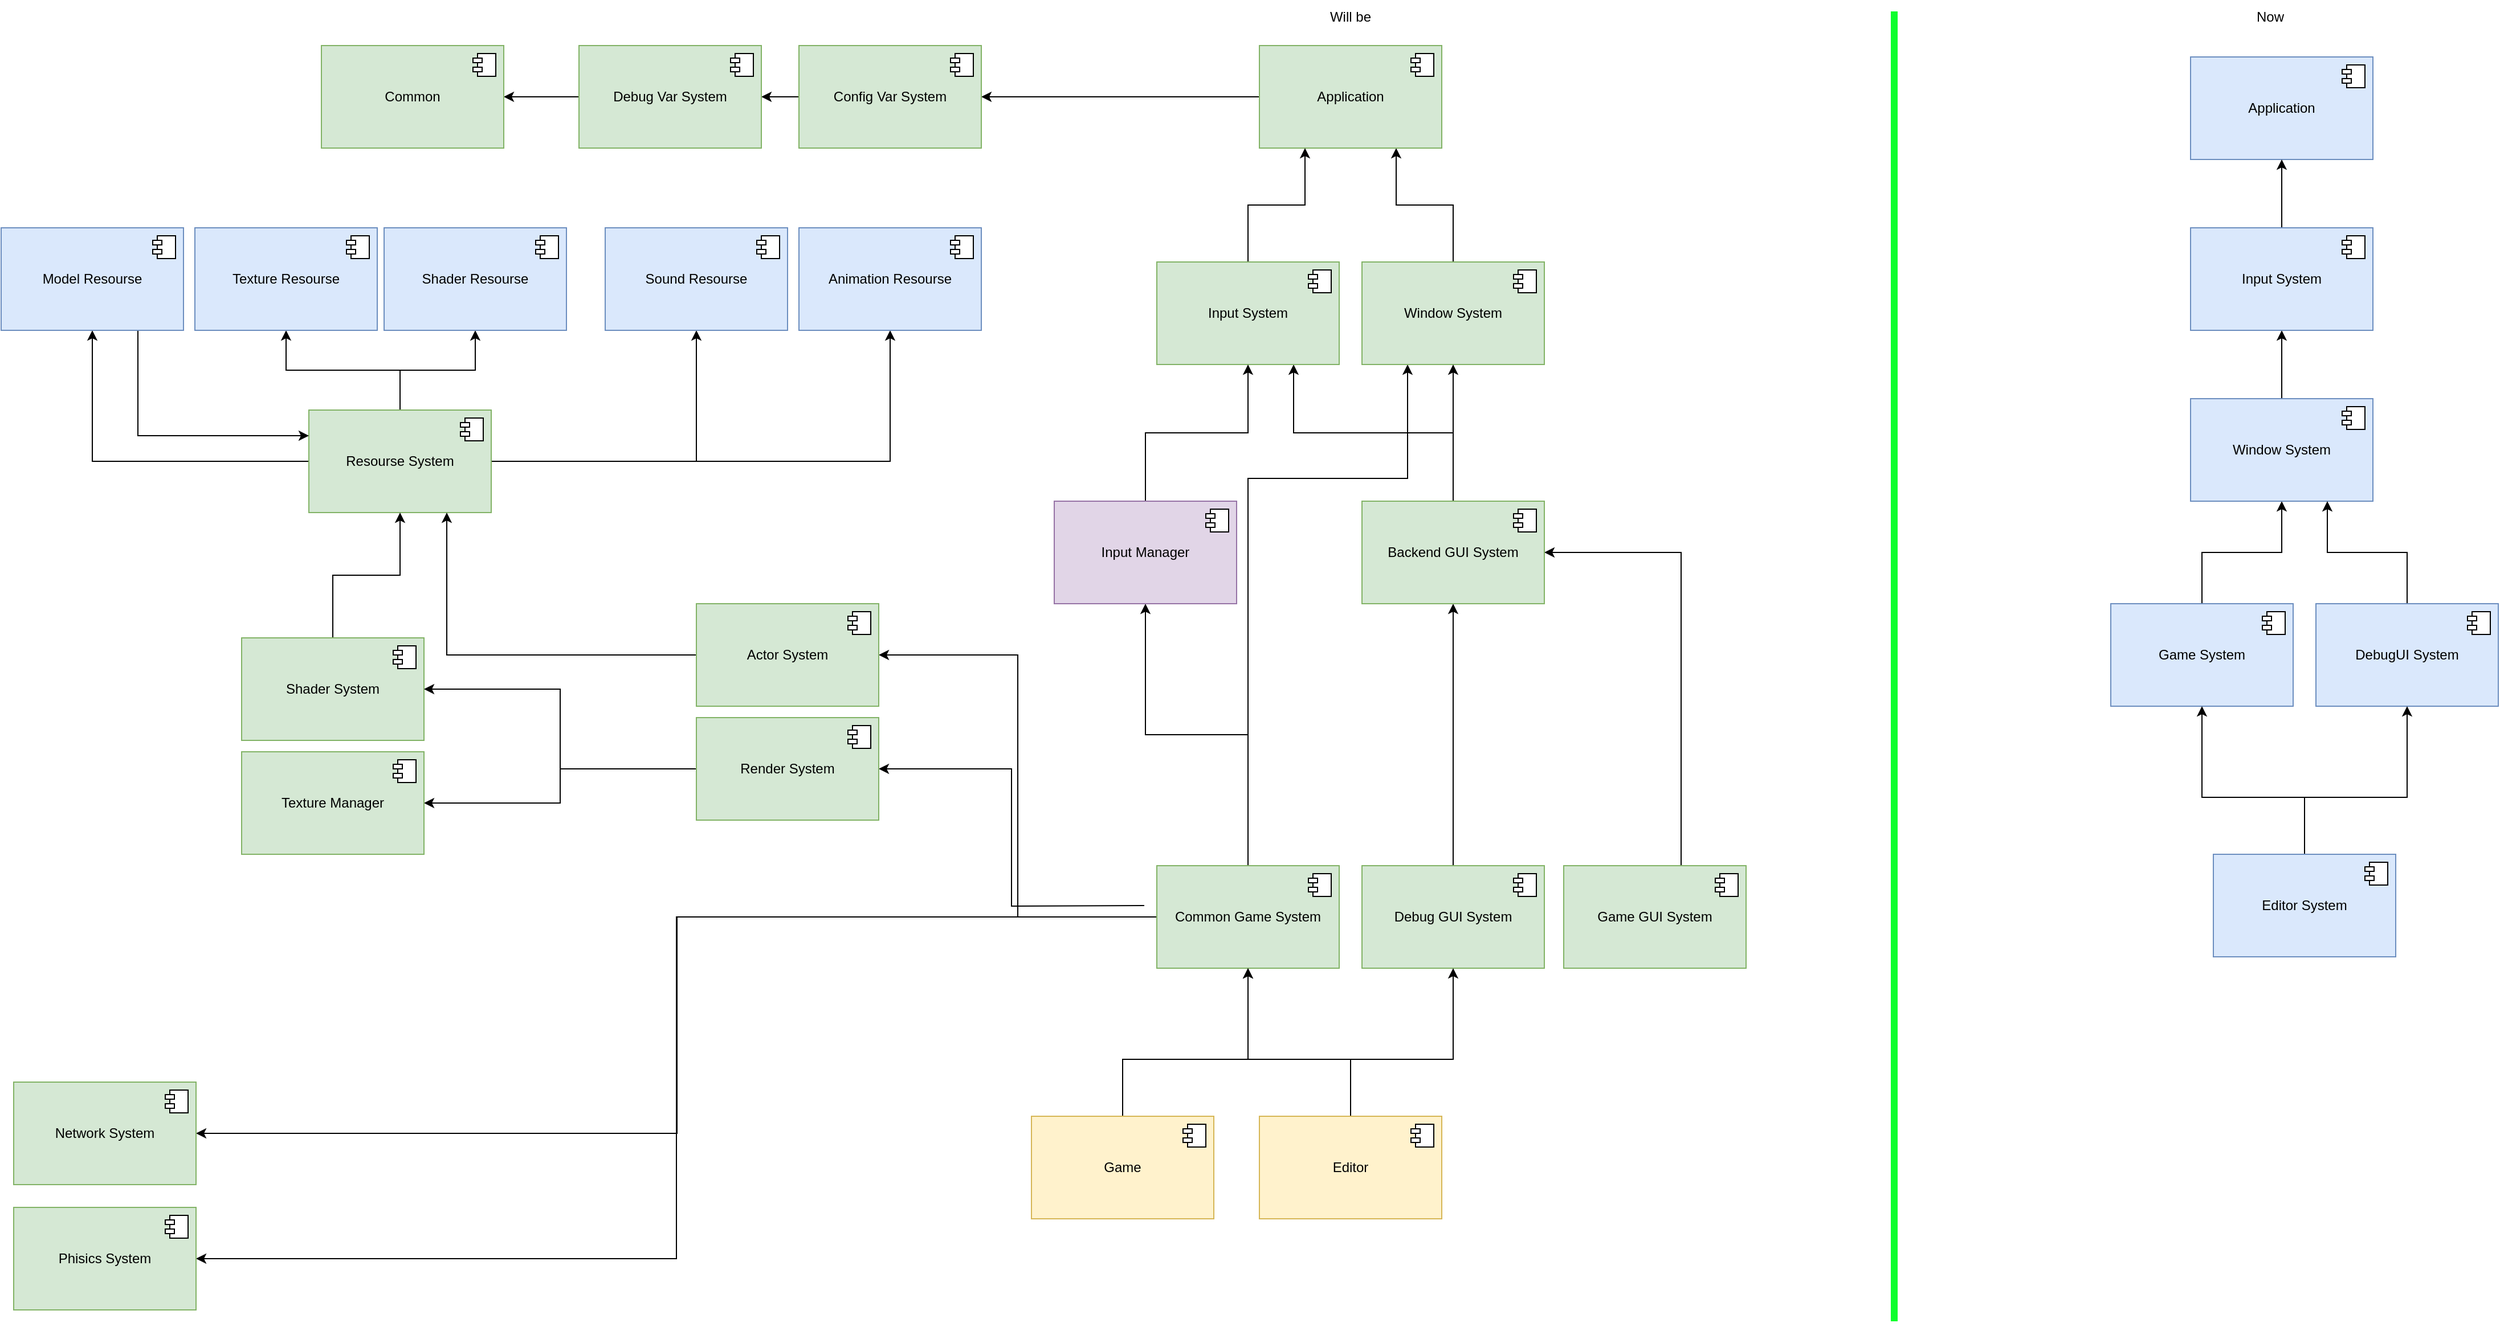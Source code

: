 <mxfile version="24.1.0" type="device" pages="3">
  <diagram id="C5RBs43oDa-KdzZeNtuy" name="Engine&#39;s Components">
    <mxGraphModel dx="3915" dy="836" grid="1" gridSize="10" guides="1" tooltips="1" connect="1" arrows="1" fold="1" page="1" pageScale="1" pageWidth="827" pageHeight="1169" math="0" shadow="0">
      <root>
        <mxCell id="WIyWlLk6GJQsqaUBKTNV-0" />
        <mxCell id="WIyWlLk6GJQsqaUBKTNV-1" parent="WIyWlLk6GJQsqaUBKTNV-0" />
        <mxCell id="n2tDQeMmZcv5Y5ZX0DNq-8" value="" style="edgeStyle=orthogonalEdgeStyle;rounded=0;orthogonalLoop=1;jettySize=auto;html=1;exitX=0.5;exitY=1;exitDx=0;exitDy=0;entryX=0.5;entryY=0;entryDx=0;entryDy=0;" parent="WIyWlLk6GJQsqaUBKTNV-1" source="n2tDQeMmZcv5Y5ZX0DNq-6" target="n2tDQeMmZcv5Y5ZX0DNq-0" edge="1">
          <mxGeometry relative="1" as="geometry">
            <mxPoint x="-200" y="560" as="targetPoint" />
          </mxGeometry>
        </mxCell>
        <mxCell id="n2tDQeMmZcv5Y5ZX0DNq-18" style="edgeStyle=orthogonalEdgeStyle;rounded=0;orthogonalLoop=1;jettySize=auto;html=1;entryX=0.5;entryY=0;entryDx=0;entryDy=0;" parent="WIyWlLk6GJQsqaUBKTNV-1" source="n2tDQeMmZcv5Y5ZX0DNq-0" target="n2tDQeMmZcv5Y5ZX0DNq-12" edge="1">
          <mxGeometry relative="1" as="geometry" />
        </mxCell>
        <object label="Window System" id="n2tDQeMmZcv5Y5ZX0DNq-0">
          <mxCell style="html=1;dropTarget=0;whiteSpace=wrap;fillColor=#dae8fc;strokeColor=#6c8ebf;direction=west;" parent="WIyWlLk6GJQsqaUBKTNV-1" vertex="1">
            <mxGeometry x="-460" y="350" width="160" height="90" as="geometry" />
          </mxCell>
        </object>
        <mxCell id="n2tDQeMmZcv5Y5ZX0DNq-1" value="" style="shape=module;jettyWidth=8;jettyHeight=4;" parent="n2tDQeMmZcv5Y5ZX0DNq-0" vertex="1">
          <mxGeometry x="1" width="20" height="20" relative="1" as="geometry">
            <mxPoint x="-27" y="7" as="offset" />
          </mxGeometry>
        </mxCell>
        <object label="Application" id="n2tDQeMmZcv5Y5ZX0DNq-3">
          <mxCell style="html=1;dropTarget=0;whiteSpace=wrap;fillColor=#dae8fc;strokeColor=#6c8ebf;direction=west;" parent="WIyWlLk6GJQsqaUBKTNV-1" vertex="1">
            <mxGeometry x="-460" y="50" width="160" height="90" as="geometry" />
          </mxCell>
        </object>
        <mxCell id="n2tDQeMmZcv5Y5ZX0DNq-4" value="" style="shape=module;jettyWidth=8;jettyHeight=4;" parent="n2tDQeMmZcv5Y5ZX0DNq-3" vertex="1">
          <mxGeometry x="1" width="20" height="20" relative="1" as="geometry">
            <mxPoint x="-27" y="7" as="offset" />
          </mxGeometry>
        </mxCell>
        <object label="Game System" id="n2tDQeMmZcv5Y5ZX0DNq-6">
          <mxCell style="html=1;dropTarget=0;whiteSpace=wrap;fillColor=#dae8fc;strokeColor=#6c8ebf;direction=west;" parent="WIyWlLk6GJQsqaUBKTNV-1" vertex="1">
            <mxGeometry x="-530" y="530" width="160" height="90" as="geometry" />
          </mxCell>
        </object>
        <mxCell id="n2tDQeMmZcv5Y5ZX0DNq-7" value="" style="shape=module;jettyWidth=8;jettyHeight=4;" parent="n2tDQeMmZcv5Y5ZX0DNq-6" vertex="1">
          <mxGeometry x="1" width="20" height="20" relative="1" as="geometry">
            <mxPoint x="-27" y="7" as="offset" />
          </mxGeometry>
        </mxCell>
        <mxCell id="n2tDQeMmZcv5Y5ZX0DNq-16" style="edgeStyle=orthogonalEdgeStyle;rounded=0;orthogonalLoop=1;jettySize=auto;html=1;entryX=0.25;entryY=0;entryDx=0;entryDy=0;exitX=0.5;exitY=1;exitDx=0;exitDy=0;" parent="WIyWlLk6GJQsqaUBKTNV-1" source="n2tDQeMmZcv5Y5ZX0DNq-9" target="n2tDQeMmZcv5Y5ZX0DNq-0" edge="1">
          <mxGeometry relative="1" as="geometry" />
        </mxCell>
        <object label="DebugUI System" id="n2tDQeMmZcv5Y5ZX0DNq-9">
          <mxCell style="html=1;dropTarget=0;whiteSpace=wrap;fillColor=#dae8fc;strokeColor=#6c8ebf;direction=west;" parent="WIyWlLk6GJQsqaUBKTNV-1" vertex="1">
            <mxGeometry x="-350" y="530" width="160" height="90" as="geometry" />
          </mxCell>
        </object>
        <mxCell id="n2tDQeMmZcv5Y5ZX0DNq-10" value="" style="shape=module;jettyWidth=8;jettyHeight=4;" parent="n2tDQeMmZcv5Y5ZX0DNq-9" vertex="1">
          <mxGeometry x="1" width="20" height="20" relative="1" as="geometry">
            <mxPoint x="-27" y="7" as="offset" />
          </mxGeometry>
        </mxCell>
        <mxCell id="n2tDQeMmZcv5Y5ZX0DNq-17" style="edgeStyle=orthogonalEdgeStyle;rounded=0;orthogonalLoop=1;jettySize=auto;html=1;entryX=0.5;entryY=0;entryDx=0;entryDy=0;" parent="WIyWlLk6GJQsqaUBKTNV-1" source="n2tDQeMmZcv5Y5ZX0DNq-12" target="n2tDQeMmZcv5Y5ZX0DNq-3" edge="1">
          <mxGeometry relative="1" as="geometry" />
        </mxCell>
        <object label="Input System" id="n2tDQeMmZcv5Y5ZX0DNq-12">
          <mxCell style="html=1;dropTarget=0;whiteSpace=wrap;fillColor=#dae8fc;strokeColor=#6c8ebf;direction=west;" parent="WIyWlLk6GJQsqaUBKTNV-1" vertex="1">
            <mxGeometry x="-460" y="200" width="160" height="90" as="geometry" />
          </mxCell>
        </object>
        <mxCell id="n2tDQeMmZcv5Y5ZX0DNq-13" value="" style="shape=module;jettyWidth=8;jettyHeight=4;" parent="n2tDQeMmZcv5Y5ZX0DNq-12" vertex="1">
          <mxGeometry x="1" width="20" height="20" relative="1" as="geometry">
            <mxPoint x="-27" y="7" as="offset" />
          </mxGeometry>
        </mxCell>
        <mxCell id="n2tDQeMmZcv5Y5ZX0DNq-23" style="edgeStyle=orthogonalEdgeStyle;rounded=0;orthogonalLoop=1;jettySize=auto;html=1;entryX=0.5;entryY=0;entryDx=0;entryDy=0;exitX=0.5;exitY=1;exitDx=0;exitDy=0;" parent="WIyWlLk6GJQsqaUBKTNV-1" source="n2tDQeMmZcv5Y5ZX0DNq-19" target="n2tDQeMmZcv5Y5ZX0DNq-9" edge="1">
          <mxGeometry relative="1" as="geometry">
            <Array as="points">
              <mxPoint x="-360" y="700" />
              <mxPoint x="-270" y="700" />
            </Array>
          </mxGeometry>
        </mxCell>
        <mxCell id="n2tDQeMmZcv5Y5ZX0DNq-25" style="edgeStyle=orthogonalEdgeStyle;rounded=0;orthogonalLoop=1;jettySize=auto;html=1;entryX=0.5;entryY=0;entryDx=0;entryDy=0;" parent="WIyWlLk6GJQsqaUBKTNV-1" source="n2tDQeMmZcv5Y5ZX0DNq-19" target="n2tDQeMmZcv5Y5ZX0DNq-6" edge="1">
          <mxGeometry relative="1" as="geometry">
            <Array as="points">
              <mxPoint x="-360" y="700" />
              <mxPoint x="-450" y="700" />
            </Array>
          </mxGeometry>
        </mxCell>
        <object label="Editor System" id="n2tDQeMmZcv5Y5ZX0DNq-19">
          <mxCell style="html=1;dropTarget=0;whiteSpace=wrap;fillColor=#dae8fc;strokeColor=#6c8ebf;direction=west;" parent="WIyWlLk6GJQsqaUBKTNV-1" vertex="1">
            <mxGeometry x="-440" y="750" width="160" height="90" as="geometry" />
          </mxCell>
        </object>
        <mxCell id="n2tDQeMmZcv5Y5ZX0DNq-20" value="" style="shape=module;jettyWidth=8;jettyHeight=4;" parent="n2tDQeMmZcv5Y5ZX0DNq-19" vertex="1">
          <mxGeometry x="1" width="20" height="20" relative="1" as="geometry">
            <mxPoint x="-27" y="7" as="offset" />
          </mxGeometry>
        </mxCell>
        <mxCell id="n2tDQeMmZcv5Y5ZX0DNq-26" value="" style="edgeStyle=orthogonalEdgeStyle;rounded=0;orthogonalLoop=1;jettySize=auto;html=1;exitX=0.5;exitY=1;exitDx=0;exitDy=0;entryX=0.75;entryY=0;entryDx=0;entryDy=0;" parent="WIyWlLk6GJQsqaUBKTNV-1" source="n2tDQeMmZcv5Y5ZX0DNq-32" target="n2tDQeMmZcv5Y5ZX0DNq-28" edge="1">
          <mxGeometry relative="1" as="geometry">
            <mxPoint x="-1017" y="550" as="targetPoint" />
            <Array as="points">
              <mxPoint x="-1287" y="420" />
              <mxPoint x="-1147" y="420" />
            </Array>
          </mxGeometry>
        </mxCell>
        <mxCell id="n2tDQeMmZcv5Y5ZX0DNq-27" style="edgeStyle=orthogonalEdgeStyle;rounded=0;orthogonalLoop=1;jettySize=auto;html=1;entryX=0.25;entryY=0;entryDx=0;entryDy=0;" parent="WIyWlLk6GJQsqaUBKTNV-1" source="n2tDQeMmZcv5Y5ZX0DNq-28" target="n2tDQeMmZcv5Y5ZX0DNq-30" edge="1">
          <mxGeometry relative="1" as="geometry" />
        </mxCell>
        <object label="Window System" id="n2tDQeMmZcv5Y5ZX0DNq-28">
          <mxCell style="html=1;dropTarget=0;whiteSpace=wrap;fillColor=#d5e8d4;strokeColor=#82b366;direction=west;" parent="WIyWlLk6GJQsqaUBKTNV-1" vertex="1">
            <mxGeometry x="-1187" y="230" width="160" height="90" as="geometry" />
          </mxCell>
        </object>
        <mxCell id="n2tDQeMmZcv5Y5ZX0DNq-29" value="" style="shape=module;jettyWidth=8;jettyHeight=4;" parent="n2tDQeMmZcv5Y5ZX0DNq-28" vertex="1">
          <mxGeometry x="1" width="20" height="20" relative="1" as="geometry">
            <mxPoint x="-27" y="7" as="offset" />
          </mxGeometry>
        </mxCell>
        <mxCell id="n2tDQeMmZcv5Y5ZX0DNq-61" value="" style="edgeStyle=orthogonalEdgeStyle;rounded=0;orthogonalLoop=1;jettySize=auto;html=1;" parent="WIyWlLk6GJQsqaUBKTNV-1" source="n2tDQeMmZcv5Y5ZX0DNq-30" target="n2tDQeMmZcv5Y5ZX0DNq-59" edge="1">
          <mxGeometry relative="1" as="geometry" />
        </mxCell>
        <object label="Application" id="n2tDQeMmZcv5Y5ZX0DNq-30">
          <mxCell style="html=1;dropTarget=0;whiteSpace=wrap;fillColor=#d5e8d4;strokeColor=#82b366;direction=west;" parent="WIyWlLk6GJQsqaUBKTNV-1" vertex="1">
            <mxGeometry x="-1277" y="40" width="160" height="90" as="geometry" />
          </mxCell>
        </object>
        <mxCell id="n2tDQeMmZcv5Y5ZX0DNq-31" value="" style="shape=module;jettyWidth=8;jettyHeight=4;" parent="n2tDQeMmZcv5Y5ZX0DNq-30" vertex="1">
          <mxGeometry x="1" width="20" height="20" relative="1" as="geometry">
            <mxPoint x="-27" y="7" as="offset" />
          </mxGeometry>
        </mxCell>
        <mxCell id="n2tDQeMmZcv5Y5ZX0DNq-79" value="" style="edgeStyle=orthogonalEdgeStyle;rounded=0;orthogonalLoop=1;jettySize=auto;html=1;" parent="WIyWlLk6GJQsqaUBKTNV-1" source="n2tDQeMmZcv5Y5ZX0DNq-32" target="n2tDQeMmZcv5Y5ZX0DNq-77" edge="1">
          <mxGeometry relative="1" as="geometry" />
        </mxCell>
        <mxCell id="qY9GL0H-FPoxw-3-Z1kG-6" style="edgeStyle=orthogonalEdgeStyle;rounded=0;orthogonalLoop=1;jettySize=auto;html=1;entryX=0;entryY=0.5;entryDx=0;entryDy=0;" parent="WIyWlLk6GJQsqaUBKTNV-1" source="n2tDQeMmZcv5Y5ZX0DNq-32" target="qY9GL0H-FPoxw-3-Z1kG-3" edge="1">
          <mxGeometry relative="1" as="geometry" />
        </mxCell>
        <mxCell id="qY9GL0H-FPoxw-3-Z1kG-7" style="edgeStyle=orthogonalEdgeStyle;rounded=0;orthogonalLoop=1;jettySize=auto;html=1;entryX=0;entryY=0.5;entryDx=0;entryDy=0;" parent="WIyWlLk6GJQsqaUBKTNV-1" source="n2tDQeMmZcv5Y5ZX0DNq-32" target="qY9GL0H-FPoxw-3-Z1kG-0" edge="1">
          <mxGeometry relative="1" as="geometry">
            <Array as="points">
              <mxPoint x="-1788" y="805" />
              <mxPoint x="-1788" y="995" />
            </Array>
          </mxGeometry>
        </mxCell>
        <mxCell id="NBl-2C0k5fe7iJ5aYQFb-8" value="" style="edgeStyle=orthogonalEdgeStyle;rounded=0;orthogonalLoop=1;jettySize=auto;html=1;entryX=0;entryY=0.5;entryDx=0;entryDy=0;" parent="WIyWlLk6GJQsqaUBKTNV-1" source="n2tDQeMmZcv5Y5ZX0DNq-32" target="NBl-2C0k5fe7iJ5aYQFb-6" edge="1">
          <mxGeometry relative="1" as="geometry" />
        </mxCell>
        <mxCell id="hbMsk-5R1i8xBThhbYrr-3" value="" style="edgeStyle=orthogonalEdgeStyle;rounded=0;orthogonalLoop=1;jettySize=auto;html=1;entryX=0;entryY=0.5;entryDx=0;entryDy=0;" edge="1" parent="WIyWlLk6GJQsqaUBKTNV-1" target="hbMsk-5R1i8xBThhbYrr-1">
          <mxGeometry relative="1" as="geometry">
            <mxPoint x="-1378" y="795" as="sourcePoint" />
          </mxGeometry>
        </mxCell>
        <object label="Common Game System" id="n2tDQeMmZcv5Y5ZX0DNq-32">
          <mxCell style="html=1;dropTarget=0;whiteSpace=wrap;fillColor=#d5e8d4;strokeColor=#82b366;direction=west;" parent="WIyWlLk6GJQsqaUBKTNV-1" vertex="1">
            <mxGeometry x="-1367" y="760" width="160" height="90" as="geometry" />
          </mxCell>
        </object>
        <mxCell id="n2tDQeMmZcv5Y5ZX0DNq-33" value="" style="shape=module;jettyWidth=8;jettyHeight=4;" parent="n2tDQeMmZcv5Y5ZX0DNq-32" vertex="1">
          <mxGeometry x="1" width="20" height="20" relative="1" as="geometry">
            <mxPoint x="-27" y="7" as="offset" />
          </mxGeometry>
        </mxCell>
        <mxCell id="n2tDQeMmZcv5Y5ZX0DNq-34" style="edgeStyle=orthogonalEdgeStyle;rounded=0;orthogonalLoop=1;jettySize=auto;html=1;entryX=0.5;entryY=0;entryDx=0;entryDy=0;exitX=0.5;exitY=1;exitDx=0;exitDy=0;" parent="WIyWlLk6GJQsqaUBKTNV-1" source="n2tDQeMmZcv5Y5ZX0DNq-74" target="n2tDQeMmZcv5Y5ZX0DNq-28" edge="1">
          <mxGeometry relative="1" as="geometry" />
        </mxCell>
        <mxCell id="n2tDQeMmZcv5Y5ZX0DNq-66" style="edgeStyle=orthogonalEdgeStyle;rounded=0;orthogonalLoop=1;jettySize=auto;html=1;entryX=0.25;entryY=0;entryDx=0;entryDy=0;exitX=0.5;exitY=1;exitDx=0;exitDy=0;" parent="WIyWlLk6GJQsqaUBKTNV-1" source="n2tDQeMmZcv5Y5ZX0DNq-74" target="n2tDQeMmZcv5Y5ZX0DNq-38" edge="1">
          <mxGeometry relative="1" as="geometry" />
        </mxCell>
        <mxCell id="n2tDQeMmZcv5Y5ZX0DNq-76" value="" style="edgeStyle=orthogonalEdgeStyle;rounded=0;orthogonalLoop=1;jettySize=auto;html=1;" parent="WIyWlLk6GJQsqaUBKTNV-1" source="n2tDQeMmZcv5Y5ZX0DNq-35" target="n2tDQeMmZcv5Y5ZX0DNq-74" edge="1">
          <mxGeometry relative="1" as="geometry" />
        </mxCell>
        <object label="Debug GUI System" id="n2tDQeMmZcv5Y5ZX0DNq-35">
          <mxCell style="html=1;dropTarget=0;whiteSpace=wrap;fillColor=#d5e8d4;strokeColor=#82b366;direction=west;" parent="WIyWlLk6GJQsqaUBKTNV-1" vertex="1">
            <mxGeometry x="-1187" y="760" width="160" height="90" as="geometry" />
          </mxCell>
        </object>
        <mxCell id="n2tDQeMmZcv5Y5ZX0DNq-36" value="" style="shape=module;jettyWidth=8;jettyHeight=4;" parent="n2tDQeMmZcv5Y5ZX0DNq-35" vertex="1">
          <mxGeometry x="1" width="20" height="20" relative="1" as="geometry">
            <mxPoint x="-27" y="7" as="offset" />
          </mxGeometry>
        </mxCell>
        <mxCell id="n2tDQeMmZcv5Y5ZX0DNq-37" style="edgeStyle=orthogonalEdgeStyle;rounded=0;orthogonalLoop=1;jettySize=auto;html=1;entryX=0.75;entryY=0;entryDx=0;entryDy=0;exitX=0.5;exitY=1;exitDx=0;exitDy=0;" parent="WIyWlLk6GJQsqaUBKTNV-1" source="n2tDQeMmZcv5Y5ZX0DNq-38" target="n2tDQeMmZcv5Y5ZX0DNq-30" edge="1">
          <mxGeometry relative="1" as="geometry" />
        </mxCell>
        <object label="Input System" id="n2tDQeMmZcv5Y5ZX0DNq-38">
          <mxCell style="html=1;dropTarget=0;whiteSpace=wrap;fillColor=#d5e8d4;strokeColor=#82b366;direction=west;" parent="WIyWlLk6GJQsqaUBKTNV-1" vertex="1">
            <mxGeometry x="-1367" y="230" width="160" height="90" as="geometry" />
          </mxCell>
        </object>
        <mxCell id="n2tDQeMmZcv5Y5ZX0DNq-39" value="" style="shape=module;jettyWidth=8;jettyHeight=4;" parent="n2tDQeMmZcv5Y5ZX0DNq-38" vertex="1">
          <mxGeometry x="1" width="20" height="20" relative="1" as="geometry">
            <mxPoint x="-27" y="7" as="offset" />
          </mxGeometry>
        </mxCell>
        <mxCell id="n2tDQeMmZcv5Y5ZX0DNq-40" style="edgeStyle=orthogonalEdgeStyle;rounded=0;orthogonalLoop=1;jettySize=auto;html=1;entryX=0.5;entryY=0;entryDx=0;entryDy=0;exitX=0.5;exitY=1;exitDx=0;exitDy=0;" parent="WIyWlLk6GJQsqaUBKTNV-1" source="n2tDQeMmZcv5Y5ZX0DNq-42" target="n2tDQeMmZcv5Y5ZX0DNq-35" edge="1">
          <mxGeometry relative="1" as="geometry">
            <Array as="points">
              <mxPoint x="-1197" y="930" />
              <mxPoint x="-1107" y="930" />
            </Array>
          </mxGeometry>
        </mxCell>
        <mxCell id="n2tDQeMmZcv5Y5ZX0DNq-41" style="edgeStyle=orthogonalEdgeStyle;rounded=0;orthogonalLoop=1;jettySize=auto;html=1;entryX=0.5;entryY=0;entryDx=0;entryDy=0;" parent="WIyWlLk6GJQsqaUBKTNV-1" source="n2tDQeMmZcv5Y5ZX0DNq-42" target="n2tDQeMmZcv5Y5ZX0DNq-32" edge="1">
          <mxGeometry relative="1" as="geometry">
            <Array as="points">
              <mxPoint x="-1197" y="930" />
              <mxPoint x="-1287" y="930" />
            </Array>
          </mxGeometry>
        </mxCell>
        <object label="Editor" id="n2tDQeMmZcv5Y5ZX0DNq-42">
          <mxCell style="html=1;dropTarget=0;whiteSpace=wrap;fillColor=#fff2cc;strokeColor=#d6b656;direction=west;" parent="WIyWlLk6GJQsqaUBKTNV-1" vertex="1">
            <mxGeometry x="-1277" y="980" width="160" height="90" as="geometry" />
          </mxCell>
        </object>
        <mxCell id="n2tDQeMmZcv5Y5ZX0DNq-43" value="" style="shape=module;jettyWidth=8;jettyHeight=4;" parent="n2tDQeMmZcv5Y5ZX0DNq-42" vertex="1">
          <mxGeometry x="1" width="20" height="20" relative="1" as="geometry">
            <mxPoint x="-27" y="7" as="offset" />
          </mxGeometry>
        </mxCell>
        <mxCell id="n2tDQeMmZcv5Y5ZX0DNq-44" value="Now" style="text;html=1;strokeColor=none;fillColor=none;align=center;verticalAlign=middle;whiteSpace=wrap;rounded=0;" parent="WIyWlLk6GJQsqaUBKTNV-1" vertex="1">
          <mxGeometry x="-420" width="60" height="30" as="geometry" />
        </mxCell>
        <mxCell id="n2tDQeMmZcv5Y5ZX0DNq-45" value="Will be" style="text;html=1;strokeColor=none;fillColor=none;align=center;verticalAlign=middle;whiteSpace=wrap;rounded=0;" parent="WIyWlLk6GJQsqaUBKTNV-1" vertex="1">
          <mxGeometry x="-1227" width="60" height="30" as="geometry" />
        </mxCell>
        <mxCell id="n2tDQeMmZcv5Y5ZX0DNq-51" value="" style="edgeStyle=orthogonalEdgeStyle;rounded=0;orthogonalLoop=1;jettySize=auto;html=1;" parent="WIyWlLk6GJQsqaUBKTNV-1" source="n2tDQeMmZcv5Y5ZX0DNq-46" target="n2tDQeMmZcv5Y5ZX0DNq-49" edge="1">
          <mxGeometry relative="1" as="geometry" />
        </mxCell>
        <mxCell id="n2tDQeMmZcv5Y5ZX0DNq-54" value="" style="edgeStyle=orthogonalEdgeStyle;rounded=0;orthogonalLoop=1;jettySize=auto;html=1;" parent="WIyWlLk6GJQsqaUBKTNV-1" source="n2tDQeMmZcv5Y5ZX0DNq-46" target="n2tDQeMmZcv5Y5ZX0DNq-52" edge="1">
          <mxGeometry relative="1" as="geometry" />
        </mxCell>
        <mxCell id="n2tDQeMmZcv5Y5ZX0DNq-58" value="" style="edgeStyle=orthogonalEdgeStyle;rounded=0;orthogonalLoop=1;jettySize=auto;html=1;" parent="WIyWlLk6GJQsqaUBKTNV-1" source="n2tDQeMmZcv5Y5ZX0DNq-46" target="n2tDQeMmZcv5Y5ZX0DNq-56" edge="1">
          <mxGeometry relative="1" as="geometry" />
        </mxCell>
        <mxCell id="NBl-2C0k5fe7iJ5aYQFb-0" style="edgeStyle=orthogonalEdgeStyle;rounded=0;orthogonalLoop=1;jettySize=auto;html=1;" parent="WIyWlLk6GJQsqaUBKTNV-1" source="n2tDQeMmZcv5Y5ZX0DNq-46" target="NBl-2C0k5fe7iJ5aYQFb-1" edge="1">
          <mxGeometry relative="1" as="geometry">
            <mxPoint x="-1781" y="490" as="targetPoint" />
          </mxGeometry>
        </mxCell>
        <mxCell id="NBl-2C0k5fe7iJ5aYQFb-5" value="" style="edgeStyle=orthogonalEdgeStyle;rounded=0;orthogonalLoop=1;jettySize=auto;html=1;" parent="WIyWlLk6GJQsqaUBKTNV-1" source="n2tDQeMmZcv5Y5ZX0DNq-46" target="NBl-2C0k5fe7iJ5aYQFb-3" edge="1">
          <mxGeometry relative="1" as="geometry">
            <mxPoint x="-1682" y="445" as="sourcePoint" />
          </mxGeometry>
        </mxCell>
        <object label="Resourse System" id="n2tDQeMmZcv5Y5ZX0DNq-46">
          <mxCell style="html=1;dropTarget=0;whiteSpace=wrap;fillColor=#d5e8d4;strokeColor=#82b366;direction=west;" parent="WIyWlLk6GJQsqaUBKTNV-1" vertex="1">
            <mxGeometry x="-2111" y="360" width="160" height="90" as="geometry" />
          </mxCell>
        </object>
        <mxCell id="n2tDQeMmZcv5Y5ZX0DNq-47" value="" style="shape=module;jettyWidth=8;jettyHeight=4;" parent="n2tDQeMmZcv5Y5ZX0DNq-46" vertex="1">
          <mxGeometry x="1" width="20" height="20" relative="1" as="geometry">
            <mxPoint x="-27" y="7" as="offset" />
          </mxGeometry>
        </mxCell>
        <object label="Shader Resourse" id="n2tDQeMmZcv5Y5ZX0DNq-49">
          <mxCell style="html=1;dropTarget=0;whiteSpace=wrap;fillColor=#dae8fc;strokeColor=#6c8ebf;direction=west;" parent="WIyWlLk6GJQsqaUBKTNV-1" vertex="1">
            <mxGeometry x="-2045" y="200" width="160" height="90" as="geometry" />
          </mxCell>
        </object>
        <mxCell id="n2tDQeMmZcv5Y5ZX0DNq-50" value="" style="shape=module;jettyWidth=8;jettyHeight=4;" parent="n2tDQeMmZcv5Y5ZX0DNq-49" vertex="1">
          <mxGeometry x="1" width="20" height="20" relative="1" as="geometry">
            <mxPoint x="-27" y="7" as="offset" />
          </mxGeometry>
        </mxCell>
        <object label="Sound Resourse" id="n2tDQeMmZcv5Y5ZX0DNq-52">
          <mxCell style="html=1;dropTarget=0;whiteSpace=wrap;fillColor=#dae8fc;strokeColor=#6c8ebf;direction=west;" parent="WIyWlLk6GJQsqaUBKTNV-1" vertex="1">
            <mxGeometry x="-1851" y="200" width="160" height="90" as="geometry" />
          </mxCell>
        </object>
        <mxCell id="n2tDQeMmZcv5Y5ZX0DNq-53" value="" style="shape=module;jettyWidth=8;jettyHeight=4;" parent="n2tDQeMmZcv5Y5ZX0DNq-52" vertex="1">
          <mxGeometry x="1" width="20" height="20" relative="1" as="geometry">
            <mxPoint x="-27" y="7" as="offset" />
          </mxGeometry>
        </mxCell>
        <object label="Animation Resourse" id="n2tDQeMmZcv5Y5ZX0DNq-56">
          <mxCell style="html=1;dropTarget=0;whiteSpace=wrap;fillColor=#dae8fc;strokeColor=#6c8ebf;direction=west;" parent="WIyWlLk6GJQsqaUBKTNV-1" vertex="1">
            <mxGeometry x="-1681" y="200" width="160" height="90" as="geometry" />
          </mxCell>
        </object>
        <mxCell id="n2tDQeMmZcv5Y5ZX0DNq-57" value="" style="shape=module;jettyWidth=8;jettyHeight=4;" parent="n2tDQeMmZcv5Y5ZX0DNq-56" vertex="1">
          <mxGeometry x="1" width="20" height="20" relative="1" as="geometry">
            <mxPoint x="-27" y="7" as="offset" />
          </mxGeometry>
        </mxCell>
        <mxCell id="n2tDQeMmZcv5Y5ZX0DNq-64" value="" style="edgeStyle=orthogonalEdgeStyle;rounded=0;orthogonalLoop=1;jettySize=auto;html=1;" parent="WIyWlLk6GJQsqaUBKTNV-1" source="n2tDQeMmZcv5Y5ZX0DNq-59" target="n2tDQeMmZcv5Y5ZX0DNq-62" edge="1">
          <mxGeometry relative="1" as="geometry" />
        </mxCell>
        <mxCell id="n2tDQeMmZcv5Y5ZX0DNq-88" style="edgeStyle=orthogonalEdgeStyle;rounded=0;orthogonalLoop=1;jettySize=auto;html=1;entryX=0;entryY=0.5;entryDx=0;entryDy=0;exitX=1;exitY=0.5;exitDx=0;exitDy=0;" parent="WIyWlLk6GJQsqaUBKTNV-1" source="n2tDQeMmZcv5Y5ZX0DNq-62" target="n2tDQeMmZcv5Y5ZX0DNq-85" edge="1">
          <mxGeometry relative="1" as="geometry" />
        </mxCell>
        <object label="Config Var System" id="n2tDQeMmZcv5Y5ZX0DNq-59">
          <mxCell style="html=1;dropTarget=0;whiteSpace=wrap;fillColor=#d5e8d4;strokeColor=#82b366;direction=west;" parent="WIyWlLk6GJQsqaUBKTNV-1" vertex="1">
            <mxGeometry x="-1681" y="40" width="160" height="90" as="geometry" />
          </mxCell>
        </object>
        <mxCell id="n2tDQeMmZcv5Y5ZX0DNq-60" value="" style="shape=module;jettyWidth=8;jettyHeight=4;" parent="n2tDQeMmZcv5Y5ZX0DNq-59" vertex="1">
          <mxGeometry x="1" width="20" height="20" relative="1" as="geometry">
            <mxPoint x="-27" y="7" as="offset" />
          </mxGeometry>
        </mxCell>
        <object label="Debug Var System" id="n2tDQeMmZcv5Y5ZX0DNq-62">
          <mxCell style="html=1;dropTarget=0;whiteSpace=wrap;fillColor=#d5e8d4;strokeColor=#82b366;direction=west;" parent="WIyWlLk6GJQsqaUBKTNV-1" vertex="1">
            <mxGeometry x="-1874" y="40" width="160" height="90" as="geometry" />
          </mxCell>
        </object>
        <mxCell id="n2tDQeMmZcv5Y5ZX0DNq-63" value="" style="shape=module;jettyWidth=8;jettyHeight=4;" parent="n2tDQeMmZcv5Y5ZX0DNq-62" vertex="1">
          <mxGeometry x="1" width="20" height="20" relative="1" as="geometry">
            <mxPoint x="-27" y="7" as="offset" />
          </mxGeometry>
        </mxCell>
        <mxCell id="n2tDQeMmZcv5Y5ZX0DNq-70" style="edgeStyle=orthogonalEdgeStyle;rounded=0;orthogonalLoop=1;jettySize=auto;html=1;exitX=0.5;exitY=1;exitDx=0;exitDy=0;entryX=0;entryY=0.5;entryDx=0;entryDy=0;" parent="WIyWlLk6GJQsqaUBKTNV-1" source="n2tDQeMmZcv5Y5ZX0DNq-67" target="n2tDQeMmZcv5Y5ZX0DNq-74" edge="1">
          <mxGeometry relative="1" as="geometry">
            <mxPoint x="-990" y="480" as="targetPoint" />
            <Array as="points">
              <mxPoint x="-907" y="485" />
            </Array>
          </mxGeometry>
        </mxCell>
        <object label="Game GUI System" id="n2tDQeMmZcv5Y5ZX0DNq-67">
          <mxCell style="html=1;dropTarget=0;whiteSpace=wrap;fillColor=#d5e8d4;strokeColor=#82b366;direction=west;" parent="WIyWlLk6GJQsqaUBKTNV-1" vertex="1">
            <mxGeometry x="-1010" y="760" width="160" height="90" as="geometry" />
          </mxCell>
        </object>
        <mxCell id="n2tDQeMmZcv5Y5ZX0DNq-68" value="" style="shape=module;jettyWidth=8;jettyHeight=4;" parent="n2tDQeMmZcv5Y5ZX0DNq-67" vertex="1">
          <mxGeometry x="1" width="20" height="20" relative="1" as="geometry">
            <mxPoint x="-27" y="7" as="offset" />
          </mxGeometry>
        </mxCell>
        <object label="Backend GUI System" id="n2tDQeMmZcv5Y5ZX0DNq-74">
          <mxCell style="html=1;dropTarget=0;whiteSpace=wrap;fillColor=#d5e8d4;strokeColor=#82b366;direction=west;" parent="WIyWlLk6GJQsqaUBKTNV-1" vertex="1">
            <mxGeometry x="-1187" y="440" width="160" height="90" as="geometry" />
          </mxCell>
        </object>
        <mxCell id="n2tDQeMmZcv5Y5ZX0DNq-75" value="" style="shape=module;jettyWidth=8;jettyHeight=4;" parent="n2tDQeMmZcv5Y5ZX0DNq-74" vertex="1">
          <mxGeometry x="1" width="20" height="20" relative="1" as="geometry">
            <mxPoint x="-27" y="7" as="offset" />
          </mxGeometry>
        </mxCell>
        <mxCell id="n2tDQeMmZcv5Y5ZX0DNq-80" style="edgeStyle=orthogonalEdgeStyle;rounded=0;orthogonalLoop=1;jettySize=auto;html=1;entryX=0.5;entryY=0;entryDx=0;entryDy=0;" parent="WIyWlLk6GJQsqaUBKTNV-1" source="n2tDQeMmZcv5Y5ZX0DNq-77" target="n2tDQeMmZcv5Y5ZX0DNq-38" edge="1">
          <mxGeometry relative="1" as="geometry" />
        </mxCell>
        <object label="Input Manager" id="n2tDQeMmZcv5Y5ZX0DNq-77">
          <mxCell style="html=1;dropTarget=0;whiteSpace=wrap;fillColor=#e1d5e7;strokeColor=#9673a6;direction=west;" parent="WIyWlLk6GJQsqaUBKTNV-1" vertex="1">
            <mxGeometry x="-1457" y="440" width="160" height="90" as="geometry" />
          </mxCell>
        </object>
        <mxCell id="n2tDQeMmZcv5Y5ZX0DNq-78" value="" style="shape=module;jettyWidth=8;jettyHeight=4;" parent="n2tDQeMmZcv5Y5ZX0DNq-77" vertex="1">
          <mxGeometry x="1" width="20" height="20" relative="1" as="geometry">
            <mxPoint x="-27" y="7" as="offset" />
          </mxGeometry>
        </mxCell>
        <mxCell id="n2tDQeMmZcv5Y5ZX0DNq-84" style="edgeStyle=orthogonalEdgeStyle;rounded=0;orthogonalLoop=1;jettySize=auto;html=1;entryX=0.5;entryY=0;entryDx=0;entryDy=0;" parent="WIyWlLk6GJQsqaUBKTNV-1" source="n2tDQeMmZcv5Y5ZX0DNq-81" target="n2tDQeMmZcv5Y5ZX0DNq-32" edge="1">
          <mxGeometry relative="1" as="geometry">
            <Array as="points">
              <mxPoint x="-1397" y="930" />
              <mxPoint x="-1287" y="930" />
            </Array>
          </mxGeometry>
        </mxCell>
        <object label="Game" id="n2tDQeMmZcv5Y5ZX0DNq-81">
          <mxCell style="html=1;dropTarget=0;whiteSpace=wrap;fillColor=#fff2cc;strokeColor=#d6b656;direction=west;" parent="WIyWlLk6GJQsqaUBKTNV-1" vertex="1">
            <mxGeometry x="-1477" y="980" width="160" height="90" as="geometry" />
          </mxCell>
        </object>
        <mxCell id="n2tDQeMmZcv5Y5ZX0DNq-82" value="" style="shape=module;jettyWidth=8;jettyHeight=4;" parent="n2tDQeMmZcv5Y5ZX0DNq-81" vertex="1">
          <mxGeometry x="1" width="20" height="20" relative="1" as="geometry">
            <mxPoint x="-27" y="7" as="offset" />
          </mxGeometry>
        </mxCell>
        <object label="Common" id="n2tDQeMmZcv5Y5ZX0DNq-85">
          <mxCell style="html=1;dropTarget=0;whiteSpace=wrap;fillColor=#d5e8d4;strokeColor=#82b366;direction=west;" parent="WIyWlLk6GJQsqaUBKTNV-1" vertex="1">
            <mxGeometry x="-2100" y="40" width="160" height="90" as="geometry" />
          </mxCell>
        </object>
        <mxCell id="n2tDQeMmZcv5Y5ZX0DNq-86" value="" style="shape=module;jettyWidth=8;jettyHeight=4;" parent="n2tDQeMmZcv5Y5ZX0DNq-85" vertex="1">
          <mxGeometry x="1" width="20" height="20" relative="1" as="geometry">
            <mxPoint x="-27" y="7" as="offset" />
          </mxGeometry>
        </mxCell>
        <mxCell id="n2tDQeMmZcv5Y5ZX0DNq-89" value="" style="endArrow=none;html=1;rounded=0;strokeWidth=6;strokeColor=#0DFF2D;" parent="WIyWlLk6GJQsqaUBKTNV-1" edge="1">
          <mxGeometry width="50" height="50" relative="1" as="geometry">
            <mxPoint x="-720" y="1160" as="sourcePoint" />
            <mxPoint x="-720" y="10" as="targetPoint" />
          </mxGeometry>
        </mxCell>
        <object label="Network System" id="qY9GL0H-FPoxw-3-Z1kG-0">
          <mxCell style="html=1;dropTarget=0;whiteSpace=wrap;fillColor=#d5e8d4;strokeColor=#82b366;direction=west;" parent="WIyWlLk6GJQsqaUBKTNV-1" vertex="1">
            <mxGeometry x="-2370" y="950" width="160" height="90" as="geometry" />
          </mxCell>
        </object>
        <mxCell id="qY9GL0H-FPoxw-3-Z1kG-1" value="" style="shape=module;jettyWidth=8;jettyHeight=4;" parent="qY9GL0H-FPoxw-3-Z1kG-0" vertex="1">
          <mxGeometry x="1" width="20" height="20" relative="1" as="geometry">
            <mxPoint x="-27" y="7" as="offset" />
          </mxGeometry>
        </mxCell>
        <object label="Phisics System" id="qY9GL0H-FPoxw-3-Z1kG-3">
          <mxCell style="html=1;dropTarget=0;whiteSpace=wrap;fillColor=#d5e8d4;strokeColor=#82b366;direction=west;" parent="WIyWlLk6GJQsqaUBKTNV-1" vertex="1">
            <mxGeometry x="-2370" y="1060" width="160" height="90" as="geometry" />
          </mxCell>
        </object>
        <mxCell id="qY9GL0H-FPoxw-3-Z1kG-4" value="" style="shape=module;jettyWidth=8;jettyHeight=4;" parent="qY9GL0H-FPoxw-3-Z1kG-3" vertex="1">
          <mxGeometry x="1" width="20" height="20" relative="1" as="geometry">
            <mxPoint x="-27" y="7" as="offset" />
          </mxGeometry>
        </mxCell>
        <object label="Texture Resourse" id="NBl-2C0k5fe7iJ5aYQFb-1">
          <mxCell style="html=1;dropTarget=0;whiteSpace=wrap;fillColor=#dae8fc;strokeColor=#6c8ebf;direction=west;" parent="WIyWlLk6GJQsqaUBKTNV-1" vertex="1">
            <mxGeometry x="-2211" y="200" width="160" height="90" as="geometry" />
          </mxCell>
        </object>
        <mxCell id="NBl-2C0k5fe7iJ5aYQFb-2" value="" style="shape=module;jettyWidth=8;jettyHeight=4;" parent="NBl-2C0k5fe7iJ5aYQFb-1" vertex="1">
          <mxGeometry x="1" width="20" height="20" relative="1" as="geometry">
            <mxPoint x="-27" y="7" as="offset" />
          </mxGeometry>
        </mxCell>
        <mxCell id="NBl-2C0k5fe7iJ5aYQFb-9" style="edgeStyle=orthogonalEdgeStyle;rounded=0;orthogonalLoop=1;jettySize=auto;html=1;exitX=0.25;exitY=0;exitDx=0;exitDy=0;entryX=1;entryY=0.75;entryDx=0;entryDy=0;" parent="WIyWlLk6GJQsqaUBKTNV-1" source="NBl-2C0k5fe7iJ5aYQFb-3" target="n2tDQeMmZcv5Y5ZX0DNq-46" edge="1">
          <mxGeometry relative="1" as="geometry" />
        </mxCell>
        <object label="Model Resourse" id="NBl-2C0k5fe7iJ5aYQFb-3">
          <mxCell style="html=1;dropTarget=0;whiteSpace=wrap;fillColor=#dae8fc;strokeColor=#6c8ebf;direction=west;" parent="WIyWlLk6GJQsqaUBKTNV-1" vertex="1">
            <mxGeometry x="-2381" y="200" width="160" height="90" as="geometry" />
          </mxCell>
        </object>
        <mxCell id="NBl-2C0k5fe7iJ5aYQFb-4" value="" style="shape=module;jettyWidth=8;jettyHeight=4;" parent="NBl-2C0k5fe7iJ5aYQFb-3" vertex="1">
          <mxGeometry x="1" width="20" height="20" relative="1" as="geometry">
            <mxPoint x="-27" y="7" as="offset" />
          </mxGeometry>
        </mxCell>
        <mxCell id="NBl-2C0k5fe7iJ5aYQFb-10" style="edgeStyle=orthogonalEdgeStyle;rounded=0;orthogonalLoop=1;jettySize=auto;html=1;" parent="WIyWlLk6GJQsqaUBKTNV-1" source="NBl-2C0k5fe7iJ5aYQFb-6" target="n2tDQeMmZcv5Y5ZX0DNq-46" edge="1">
          <mxGeometry relative="1" as="geometry">
            <Array as="points">
              <mxPoint x="-1990" y="575" />
            </Array>
          </mxGeometry>
        </mxCell>
        <object label="Actor System" id="NBl-2C0k5fe7iJ5aYQFb-6">
          <mxCell style="html=1;dropTarget=0;whiteSpace=wrap;fillColor=#d5e8d4;strokeColor=#82b366;direction=west;" parent="WIyWlLk6GJQsqaUBKTNV-1" vertex="1">
            <mxGeometry x="-1771" y="530" width="160" height="90" as="geometry" />
          </mxCell>
        </object>
        <mxCell id="NBl-2C0k5fe7iJ5aYQFb-7" value="" style="shape=module;jettyWidth=8;jettyHeight=4;" parent="NBl-2C0k5fe7iJ5aYQFb-6" vertex="1">
          <mxGeometry x="1" width="20" height="20" relative="1" as="geometry">
            <mxPoint x="-27" y="7" as="offset" />
          </mxGeometry>
        </mxCell>
        <mxCell id="s84-bYucqCqbzTvT57px-2" style="edgeStyle=orthogonalEdgeStyle;rounded=0;orthogonalLoop=1;jettySize=auto;html=1;entryX=0.5;entryY=0;entryDx=0;entryDy=0;" parent="WIyWlLk6GJQsqaUBKTNV-1" source="s84-bYucqCqbzTvT57px-0" target="n2tDQeMmZcv5Y5ZX0DNq-46" edge="1">
          <mxGeometry relative="1" as="geometry" />
        </mxCell>
        <object label="Shader System" id="s84-bYucqCqbzTvT57px-0">
          <mxCell style="html=1;dropTarget=0;whiteSpace=wrap;fillColor=#d5e8d4;strokeColor=#82b366;direction=west;" parent="WIyWlLk6GJQsqaUBKTNV-1" vertex="1">
            <mxGeometry x="-2170" y="560" width="160" height="90" as="geometry" />
          </mxCell>
        </object>
        <mxCell id="s84-bYucqCqbzTvT57px-1" value="" style="shape=module;jettyWidth=8;jettyHeight=4;" parent="s84-bYucqCqbzTvT57px-0" vertex="1">
          <mxGeometry x="1" width="20" height="20" relative="1" as="geometry">
            <mxPoint x="-27" y="7" as="offset" />
          </mxGeometry>
        </mxCell>
        <mxCell id="hbMsk-5R1i8xBThhbYrr-6" value="" style="edgeStyle=orthogonalEdgeStyle;rounded=0;orthogonalLoop=1;jettySize=auto;html=1;" edge="1" parent="WIyWlLk6GJQsqaUBKTNV-1" source="hbMsk-5R1i8xBThhbYrr-1" target="hbMsk-5R1i8xBThhbYrr-4">
          <mxGeometry relative="1" as="geometry" />
        </mxCell>
        <mxCell id="hbMsk-5R1i8xBThhbYrr-7" style="edgeStyle=orthogonalEdgeStyle;rounded=0;orthogonalLoop=1;jettySize=auto;html=1;" edge="1" parent="WIyWlLk6GJQsqaUBKTNV-1" source="hbMsk-5R1i8xBThhbYrr-1" target="s84-bYucqCqbzTvT57px-0">
          <mxGeometry relative="1" as="geometry" />
        </mxCell>
        <object label="Render System" id="hbMsk-5R1i8xBThhbYrr-1">
          <mxCell style="html=1;dropTarget=0;whiteSpace=wrap;fillColor=#d5e8d4;strokeColor=#82b366;direction=west;" vertex="1" parent="WIyWlLk6GJQsqaUBKTNV-1">
            <mxGeometry x="-1771" y="630" width="160" height="90" as="geometry" />
          </mxCell>
        </object>
        <mxCell id="hbMsk-5R1i8xBThhbYrr-2" value="" style="shape=module;jettyWidth=8;jettyHeight=4;" vertex="1" parent="hbMsk-5R1i8xBThhbYrr-1">
          <mxGeometry x="1" width="20" height="20" relative="1" as="geometry">
            <mxPoint x="-27" y="7" as="offset" />
          </mxGeometry>
        </mxCell>
        <object label="Texture Manager" id="hbMsk-5R1i8xBThhbYrr-4">
          <mxCell style="html=1;dropTarget=0;whiteSpace=wrap;fillColor=#d5e8d4;strokeColor=#82b366;direction=west;" vertex="1" parent="WIyWlLk6GJQsqaUBKTNV-1">
            <mxGeometry x="-2170" y="660" width="160" height="90" as="geometry" />
          </mxCell>
        </object>
        <mxCell id="hbMsk-5R1i8xBThhbYrr-5" value="" style="shape=module;jettyWidth=8;jettyHeight=4;" vertex="1" parent="hbMsk-5R1i8xBThhbYrr-4">
          <mxGeometry x="1" width="20" height="20" relative="1" as="geometry">
            <mxPoint x="-27" y="7" as="offset" />
          </mxGeometry>
        </mxCell>
      </root>
    </mxGraphModel>
  </diagram>
  <diagram id="XedO3lQcqlw38q0nyH4R" name="Resourse system">
    <mxGraphModel dx="1434" dy="836" grid="1" gridSize="10" guides="1" tooltips="1" connect="1" arrows="1" fold="1" page="1" pageScale="1" pageWidth="850" pageHeight="1100" math="0" shadow="0">
      <root>
        <mxCell id="0" />
        <mxCell id="1" parent="0" />
        <mxCell id="OY3f16UWlpUyQC0a9Vnv-5" value="res::ResourceSystem" style="swimlane;fontStyle=1;align=center;verticalAlign=top;childLayout=stackLayout;horizontal=1;startSize=26;horizontalStack=0;resizeParent=1;resizeParentMax=0;resizeLast=0;collapsible=1;marginBottom=0;whiteSpace=wrap;html=1;" parent="1" vertex="1">
          <mxGeometry x="140" y="610" width="350" height="86" as="geometry" />
        </mxCell>
        <mxCell id="OY3f16UWlpUyQC0a9Vnv-6" value="vector&amp;lt;std::shared_ptr&amp;lt;Resource&amp;gt;&amp;gt; loaded_resource" style="text;strokeColor=none;fillColor=none;align=left;verticalAlign=top;spacingLeft=4;spacingRight=4;overflow=hidden;rotatable=0;points=[[0,0.5],[1,0.5]];portConstraint=eastwest;whiteSpace=wrap;html=1;" parent="OY3f16UWlpUyQC0a9Vnv-5" vertex="1">
          <mxGeometry y="26" width="350" height="26" as="geometry" />
        </mxCell>
        <mxCell id="OY3f16UWlpUyQC0a9Vnv-7" value="" style="line;strokeWidth=1;fillColor=none;align=left;verticalAlign=middle;spacingTop=-1;spacingLeft=3;spacingRight=3;rotatable=0;labelPosition=right;points=[];portConstraint=eastwest;strokeColor=inherit;" parent="OY3f16UWlpUyQC0a9Vnv-5" vertex="1">
          <mxGeometry y="52" width="350" height="8" as="geometry" />
        </mxCell>
        <mxCell id="OY3f16UWlpUyQC0a9Vnv-8" value="require_resource(res::Tag tag) : std::shared_ptr&amp;lt;Resource&amp;gt;" style="text;strokeColor=none;fillColor=none;align=left;verticalAlign=top;spacingLeft=4;spacingRight=4;overflow=hidden;rotatable=0;points=[[0,0.5],[1,0.5]];portConstraint=eastwest;whiteSpace=wrap;html=1;" parent="OY3f16UWlpUyQC0a9Vnv-5" vertex="1">
          <mxGeometry y="60" width="350" height="26" as="geometry" />
        </mxCell>
        <mxCell id="OY3f16UWlpUyQC0a9Vnv-9" value="&lt;b&gt;res::Resource&lt;/b&gt;" style="swimlane;fontStyle=0;childLayout=stackLayout;horizontal=1;startSize=26;fillColor=none;horizontalStack=0;resizeParent=1;resizeParentMax=0;resizeLast=0;collapsible=1;marginBottom=0;whiteSpace=wrap;html=1;" parent="1" vertex="1">
          <mxGeometry x="330" y="110" width="140" height="52" as="geometry">
            <mxRectangle x="360" y="150" width="120" height="30" as="alternateBounds" />
          </mxGeometry>
        </mxCell>
        <mxCell id="OY3f16UWlpUyQC0a9Vnv-10" value="res::Tag tag_" style="text;strokeColor=none;fillColor=none;align=left;verticalAlign=top;spacingLeft=4;spacingRight=4;overflow=hidden;rotatable=0;points=[[0,0.5],[1,0.5]];portConstraint=eastwest;whiteSpace=wrap;html=1;" parent="OY3f16UWlpUyQC0a9Vnv-9" vertex="1">
          <mxGeometry y="26" width="140" height="26" as="geometry" />
        </mxCell>
        <mxCell id="OY3f16UWlpUyQC0a9Vnv-18" style="edgeStyle=orthogonalEdgeStyle;rounded=0;orthogonalLoop=1;jettySize=auto;html=1;" parent="1" source="OY3f16UWlpUyQC0a9Vnv-13" target="OY3f16UWlpUyQC0a9Vnv-9" edge="1">
          <mxGeometry relative="1" as="geometry">
            <Array as="points">
              <mxPoint x="600" y="180" />
              <mxPoint x="430" y="180" />
            </Array>
          </mxGeometry>
        </mxCell>
        <mxCell id="OY3f16UWlpUyQC0a9Vnv-13" value="res::Model" style="swimlane;fontStyle=1;align=center;verticalAlign=top;childLayout=stackLayout;horizontal=1;startSize=26;horizontalStack=0;resizeParent=1;resizeParentMax=0;resizeLast=0;collapsible=1;marginBottom=0;whiteSpace=wrap;html=1;" parent="1" vertex="1">
          <mxGeometry x="520" y="210" width="160" height="52" as="geometry" />
        </mxCell>
        <mxCell id="OY3f16UWlpUyQC0a9Vnv-14" value="vector&amp;lt;Mesh&amp;gt; meshes_" style="text;strokeColor=none;fillColor=none;align=left;verticalAlign=top;spacingLeft=4;spacingRight=4;overflow=hidden;rotatable=0;points=[[0,0.5],[1,0.5]];portConstraint=eastwest;whiteSpace=wrap;html=1;" parent="OY3f16UWlpUyQC0a9Vnv-13" vertex="1">
          <mxGeometry y="26" width="160" height="26" as="geometry" />
        </mxCell>
        <mxCell id="OY3f16UWlpUyQC0a9Vnv-24" value="res::Mesh" style="swimlane;fontStyle=1;align=center;verticalAlign=top;childLayout=stackLayout;horizontal=1;startSize=26;horizontalStack=0;resizeParent=1;resizeParentMax=0;resizeLast=0;collapsible=1;marginBottom=0;whiteSpace=wrap;html=1;" parent="1" vertex="1">
          <mxGeometry x="700" y="280" width="160" height="104" as="geometry" />
        </mxCell>
        <mxCell id="OY3f16UWlpUyQC0a9Vnv-25" value="vector&amp;lt;Vertex&amp;gt; vertexes_" style="text;strokeColor=none;fillColor=none;align=left;verticalAlign=top;spacingLeft=4;spacingRight=4;overflow=hidden;rotatable=0;points=[[0,0.5],[1,0.5]];portConstraint=eastwest;whiteSpace=wrap;html=1;" parent="OY3f16UWlpUyQC0a9Vnv-24" vertex="1">
          <mxGeometry y="26" width="160" height="26" as="geometry" />
        </mxCell>
        <mxCell id="OY3f16UWlpUyQC0a9Vnv-47" value="vector&amp;lt;int&amp;gt; indeces_" style="text;strokeColor=none;fillColor=none;align=left;verticalAlign=top;spacingLeft=4;spacingRight=4;overflow=hidden;rotatable=0;points=[[0,0.5],[1,0.5]];portConstraint=eastwest;whiteSpace=wrap;html=1;" parent="OY3f16UWlpUyQC0a9Vnv-24" vertex="1">
          <mxGeometry y="52" width="160" height="26" as="geometry" />
        </mxCell>
        <mxCell id="OY3f16UWlpUyQC0a9Vnv-48" value="vector&amp;lt;Texture&amp;gt; textures_" style="text;strokeColor=none;fillColor=none;align=left;verticalAlign=top;spacingLeft=4;spacingRight=4;overflow=hidden;rotatable=0;points=[[0,0.5],[1,0.5]];portConstraint=eastwest;whiteSpace=wrap;html=1;" parent="OY3f16UWlpUyQC0a9Vnv-24" vertex="1">
          <mxGeometry y="78" width="160" height="26" as="geometry" />
        </mxCell>
        <mxCell id="OY3f16UWlpUyQC0a9Vnv-28" value="&lt;b&gt;res::Tag&lt;/b&gt;" style="swimlane;fontStyle=0;childLayout=stackLayout;horizontal=1;startSize=26;fillColor=none;horizontalStack=0;resizeParent=1;resizeParentMax=0;resizeLast=0;collapsible=1;marginBottom=0;whiteSpace=wrap;html=1;" parent="1" vertex="1">
          <mxGeometry x="110" y="32" width="140" height="104" as="geometry" />
        </mxCell>
        <mxCell id="OY3f16UWlpUyQC0a9Vnv-29" value="string pref_" style="text;strokeColor=none;fillColor=none;align=left;verticalAlign=top;spacingLeft=4;spacingRight=4;overflow=hidden;rotatable=0;points=[[0,0.5],[1,0.5]];portConstraint=eastwest;whiteSpace=wrap;html=1;" parent="OY3f16UWlpUyQC0a9Vnv-28" vertex="1">
          <mxGeometry y="26" width="140" height="26" as="geometry" />
        </mxCell>
        <mxCell id="OY3f16UWlpUyQC0a9Vnv-30" value="string path_" style="text;strokeColor=none;fillColor=none;align=left;verticalAlign=top;spacingLeft=4;spacingRight=4;overflow=hidden;rotatable=0;points=[[0,0.5],[1,0.5]];portConstraint=eastwest;whiteSpace=wrap;html=1;" parent="OY3f16UWlpUyQC0a9Vnv-28" vertex="1">
          <mxGeometry y="52" width="140" height="26" as="geometry" />
        </mxCell>
        <mxCell id="OY3f16UWlpUyQC0a9Vnv-31" value="string res_name_" style="text;strokeColor=none;fillColor=none;align=left;verticalAlign=top;spacingLeft=4;spacingRight=4;overflow=hidden;rotatable=0;points=[[0,0.5],[1,0.5]];portConstraint=eastwest;whiteSpace=wrap;html=1;" parent="OY3f16UWlpUyQC0a9Vnv-28" vertex="1">
          <mxGeometry y="78" width="140" height="26" as="geometry" />
        </mxCell>
        <mxCell id="OY3f16UWlpUyQC0a9Vnv-32" style="edgeStyle=orthogonalEdgeStyle;rounded=0;orthogonalLoop=1;jettySize=auto;html=1;" parent="1" source="OY3f16UWlpUyQC0a9Vnv-14" target="OY3f16UWlpUyQC0a9Vnv-24" edge="1">
          <mxGeometry relative="1" as="geometry" />
        </mxCell>
        <mxCell id="OY3f16UWlpUyQC0a9Vnv-33" style="edgeStyle=orthogonalEdgeStyle;rounded=0;orthogonalLoop=1;jettySize=auto;html=1;" parent="1" source="OY3f16UWlpUyQC0a9Vnv-10" target="OY3f16UWlpUyQC0a9Vnv-28" edge="1">
          <mxGeometry relative="1" as="geometry" />
        </mxCell>
        <mxCell id="OY3f16UWlpUyQC0a9Vnv-38" value="&lt;b&gt;res::Mesh::Vertex&lt;/b&gt;" style="swimlane;fontStyle=0;childLayout=stackLayout;horizontal=1;startSize=26;fillColor=none;horizontalStack=0;resizeParent=1;resizeParentMax=0;resizeLast=0;collapsible=1;marginBottom=0;whiteSpace=wrap;html=1;" parent="1" vertex="1">
          <mxGeometry x="930" y="215" width="180" height="208" as="geometry" />
        </mxCell>
        <mxCell id="OY3f16UWlpUyQC0a9Vnv-39" value="glm::vec3 position_" style="text;strokeColor=none;fillColor=none;align=left;verticalAlign=top;spacingLeft=4;spacingRight=4;overflow=hidden;rotatable=0;points=[[0,0.5],[1,0.5]];portConstraint=eastwest;whiteSpace=wrap;html=1;" parent="OY3f16UWlpUyQC0a9Vnv-38" vertex="1">
          <mxGeometry y="26" width="180" height="26" as="geometry" />
        </mxCell>
        <mxCell id="OY3f16UWlpUyQC0a9Vnv-40" value="glm::vec3 normal_" style="text;strokeColor=none;fillColor=none;align=left;verticalAlign=top;spacingLeft=4;spacingRight=4;overflow=hidden;rotatable=0;points=[[0,0.5],[1,0.5]];portConstraint=eastwest;whiteSpace=wrap;html=1;" parent="OY3f16UWlpUyQC0a9Vnv-38" vertex="1">
          <mxGeometry y="52" width="180" height="26" as="geometry" />
        </mxCell>
        <mxCell id="OY3f16UWlpUyQC0a9Vnv-41" value="glm::vec3 texture_position_" style="text;strokeColor=none;fillColor=none;align=left;verticalAlign=top;spacingLeft=4;spacingRight=4;overflow=hidden;rotatable=0;points=[[0,0.5],[1,0.5]];portConstraint=eastwest;whiteSpace=wrap;html=1;" parent="OY3f16UWlpUyQC0a9Vnv-38" vertex="1">
          <mxGeometry y="78" width="180" height="26" as="geometry" />
        </mxCell>
        <mxCell id="OY3f16UWlpUyQC0a9Vnv-42" value="glm::vec3 tangent_" style="text;strokeColor=none;fillColor=none;align=left;verticalAlign=top;spacingLeft=4;spacingRight=4;overflow=hidden;rotatable=0;points=[[0,0.5],[1,0.5]];portConstraint=eastwest;whiteSpace=wrap;html=1;" parent="OY3f16UWlpUyQC0a9Vnv-38" vertex="1">
          <mxGeometry y="104" width="180" height="26" as="geometry" />
        </mxCell>
        <mxCell id="OY3f16UWlpUyQC0a9Vnv-43" value="glm::vec3 bitangent_" style="text;strokeColor=none;fillColor=none;align=left;verticalAlign=top;spacingLeft=4;spacingRight=4;overflow=hidden;rotatable=0;points=[[0,0.5],[1,0.5]];portConstraint=eastwest;whiteSpace=wrap;html=1;" parent="OY3f16UWlpUyQC0a9Vnv-38" vertex="1">
          <mxGeometry y="130" width="180" height="26" as="geometry" />
        </mxCell>
        <mxCell id="OY3f16UWlpUyQC0a9Vnv-44" value="int bones_[4]" style="text;strokeColor=none;fillColor=none;align=left;verticalAlign=top;spacingLeft=4;spacingRight=4;overflow=hidden;rotatable=0;points=[[0,0.5],[1,0.5]];portConstraint=eastwest;whiteSpace=wrap;html=1;" parent="OY3f16UWlpUyQC0a9Vnv-38" vertex="1">
          <mxGeometry y="156" width="180" height="26" as="geometry" />
        </mxCell>
        <mxCell id="OY3f16UWlpUyQC0a9Vnv-45" value="float bones_weight_[4]" style="text;strokeColor=none;fillColor=none;align=left;verticalAlign=top;spacingLeft=4;spacingRight=4;overflow=hidden;rotatable=0;points=[[0,0.5],[1,0.5]];portConstraint=eastwest;whiteSpace=wrap;html=1;" parent="OY3f16UWlpUyQC0a9Vnv-38" vertex="1">
          <mxGeometry y="182" width="180" height="26" as="geometry" />
        </mxCell>
        <mxCell id="OY3f16UWlpUyQC0a9Vnv-46" style="edgeStyle=orthogonalEdgeStyle;rounded=0;orthogonalLoop=1;jettySize=auto;html=1;" parent="1" source="OY3f16UWlpUyQC0a9Vnv-25" target="OY3f16UWlpUyQC0a9Vnv-38" edge="1">
          <mxGeometry relative="1" as="geometry" />
        </mxCell>
        <mxCell id="OY3f16UWlpUyQC0a9Vnv-53" style="edgeStyle=orthogonalEdgeStyle;rounded=0;orthogonalLoop=1;jettySize=auto;html=1;" parent="1" source="OY3f16UWlpUyQC0a9Vnv-49" target="OY3f16UWlpUyQC0a9Vnv-9" edge="1">
          <mxGeometry relative="1" as="geometry">
            <Array as="points">
              <mxPoint x="400" y="240" />
              <mxPoint x="425" y="240" />
            </Array>
          </mxGeometry>
        </mxCell>
        <mxCell id="OY3f16UWlpUyQC0a9Vnv-49" value="&lt;b&gt;res::Texture&lt;/b&gt;" style="swimlane;fontStyle=0;childLayout=stackLayout;horizontal=1;startSize=26;fillColor=none;horizontalStack=0;resizeParent=1;resizeParentMax=0;resizeLast=0;collapsible=1;marginBottom=0;whiteSpace=wrap;html=1;" parent="1" vertex="1">
          <mxGeometry x="285" y="280" width="140" height="130" as="geometry" />
        </mxCell>
        <mxCell id="mkWN7BHOA0dlGqiqIkgK-1" value="usigned char* data_" style="text;strokeColor=none;fillColor=none;align=left;verticalAlign=top;spacingLeft=4;spacingRight=4;overflow=hidden;rotatable=0;points=[[0,0.5],[1,0.5]];portConstraint=eastwest;whiteSpace=wrap;html=1;" parent="OY3f16UWlpUyQC0a9Vnv-49" vertex="1">
          <mxGeometry y="26" width="140" height="26" as="geometry" />
        </mxCell>
        <mxCell id="mkWN7BHOA0dlGqiqIkgK-4" value="int channels_" style="text;strokeColor=none;fillColor=none;align=left;verticalAlign=top;spacingLeft=4;spacingRight=4;overflow=hidden;rotatable=0;points=[[0,0.5],[1,0.5]];portConstraint=eastwest;whiteSpace=wrap;html=1;" parent="OY3f16UWlpUyQC0a9Vnv-49" vertex="1">
          <mxGeometry y="52" width="140" height="26" as="geometry" />
        </mxCell>
        <mxCell id="mkWN7BHOA0dlGqiqIkgK-3" value="int height_" style="text;strokeColor=none;fillColor=none;align=left;verticalAlign=top;spacingLeft=4;spacingRight=4;overflow=hidden;rotatable=0;points=[[0,0.5],[1,0.5]];portConstraint=eastwest;whiteSpace=wrap;html=1;" parent="OY3f16UWlpUyQC0a9Vnv-49" vertex="1">
          <mxGeometry y="78" width="140" height="26" as="geometry" />
        </mxCell>
        <mxCell id="mkWN7BHOA0dlGqiqIkgK-2" value="int width_" style="text;strokeColor=none;fillColor=none;align=left;verticalAlign=top;spacingLeft=4;spacingRight=4;overflow=hidden;rotatable=0;points=[[0,0.5],[1,0.5]];portConstraint=eastwest;whiteSpace=wrap;html=1;" parent="OY3f16UWlpUyQC0a9Vnv-49" vertex="1">
          <mxGeometry y="104" width="140" height="26" as="geometry" />
        </mxCell>
        <mxCell id="OY3f16UWlpUyQC0a9Vnv-54" style="edgeStyle=orthogonalEdgeStyle;rounded=0;orthogonalLoop=1;jettySize=auto;html=1;" parent="1" source="OY3f16UWlpUyQC0a9Vnv-48" target="OY3f16UWlpUyQC0a9Vnv-49" edge="1">
          <mxGeometry relative="1" as="geometry">
            <Array as="points">
              <mxPoint x="680" y="371" />
              <mxPoint x="680" y="350" />
            </Array>
          </mxGeometry>
        </mxCell>
        <mxCell id="mkWN7BHOA0dlGqiqIkgK-9" style="edgeStyle=orthogonalEdgeStyle;rounded=0;orthogonalLoop=1;jettySize=auto;html=1;exitX=0.5;exitY=0;exitDx=0;exitDy=0;" parent="1" source="mkWN7BHOA0dlGqiqIkgK-5" target="OY3f16UWlpUyQC0a9Vnv-9" edge="1">
          <mxGeometry relative="1" as="geometry" />
        </mxCell>
        <mxCell id="mkWN7BHOA0dlGqiqIkgK-5" value="res::Shader" style="swimlane;fontStyle=1;align=center;verticalAlign=top;childLayout=stackLayout;horizontal=1;startSize=26;horizontalStack=0;resizeParent=1;resizeParentMax=0;resizeLast=0;collapsible=1;marginBottom=0;whiteSpace=wrap;html=1;" parent="1" vertex="1">
          <mxGeometry x="70" y="280" width="160" height="86" as="geometry" />
        </mxCell>
        <mxCell id="mkWN7BHOA0dlGqiqIkgK-6" value="string body_" style="text;strokeColor=none;fillColor=none;align=left;verticalAlign=top;spacingLeft=4;spacingRight=4;overflow=hidden;rotatable=0;points=[[0,0.5],[1,0.5]];portConstraint=eastwest;whiteSpace=wrap;html=1;" parent="mkWN7BHOA0dlGqiqIkgK-5" vertex="1">
          <mxGeometry y="26" width="160" height="26" as="geometry" />
        </mxCell>
        <mxCell id="mkWN7BHOA0dlGqiqIkgK-7" value="" style="line;strokeWidth=1;fillColor=none;align=left;verticalAlign=middle;spacingTop=-1;spacingLeft=3;spacingRight=3;rotatable=0;labelPosition=right;points=[];portConstraint=eastwest;strokeColor=inherit;" parent="mkWN7BHOA0dlGqiqIkgK-5" vertex="1">
          <mxGeometry y="52" width="160" height="8" as="geometry" />
        </mxCell>
        <mxCell id="mkWN7BHOA0dlGqiqIkgK-8" value="+ method(type): type" style="text;strokeColor=none;fillColor=none;align=left;verticalAlign=top;spacingLeft=4;spacingRight=4;overflow=hidden;rotatable=0;points=[[0,0.5],[1,0.5]];portConstraint=eastwest;whiteSpace=wrap;html=1;" parent="mkWN7BHOA0dlGqiqIkgK-5" vertex="1">
          <mxGeometry y="60" width="160" height="26" as="geometry" />
        </mxCell>
        <mxCell id="mkWN7BHOA0dlGqiqIkgK-10" value="Use" style="endArrow=open;endSize=12;dashed=1;html=1;rounded=0;" parent="1" source="OY3f16UWlpUyQC0a9Vnv-5" target="OY3f16UWlpUyQC0a9Vnv-49" edge="1">
          <mxGeometry width="160" relative="1" as="geometry">
            <mxPoint x="273.466" y="618" as="sourcePoint" />
            <mxPoint x="230.0" y="400" as="targetPoint" />
            <mxPoint as="offset" />
          </mxGeometry>
        </mxCell>
        <mxCell id="mkWN7BHOA0dlGqiqIkgK-11" value="Use" style="endArrow=open;endSize=12;dashed=1;html=1;rounded=0;" parent="1" source="OY3f16UWlpUyQC0a9Vnv-5" target="OY3f16UWlpUyQC0a9Vnv-13" edge="1">
          <mxGeometry width="160" relative="1" as="geometry">
            <mxPoint x="389" y="610" as="sourcePoint" />
            <mxPoint x="359" y="402" as="targetPoint" />
            <mxPoint as="offset" />
          </mxGeometry>
        </mxCell>
        <mxCell id="mkWN7BHOA0dlGqiqIkgK-12" value="Use" style="endArrow=open;endSize=12;dashed=1;html=1;rounded=0;" parent="1" source="OY3f16UWlpUyQC0a9Vnv-5" target="mkWN7BHOA0dlGqiqIkgK-5" edge="1">
          <mxGeometry width="160" relative="1" as="geometry">
            <mxPoint x="399" y="620" as="sourcePoint" />
            <mxPoint x="369" y="412" as="targetPoint" />
            <mxPoint as="offset" />
          </mxGeometry>
        </mxCell>
        <mxCell id="Vl5GAIvOdb6Fi2ls855T-1" value="res::RelativeTag" style="swimlane;fontStyle=1;align=center;verticalAlign=top;childLayout=stackLayout;horizontal=1;startSize=26;horizontalStack=0;resizeParent=1;resizeParentMax=0;resizeLast=0;collapsible=1;marginBottom=0;whiteSpace=wrap;html=1;" parent="1" vertex="1">
          <mxGeometry x="330" y="10" width="160" height="52" as="geometry" />
        </mxCell>
        <mxCell id="Vl5GAIvOdb6Fi2ls855T-2" value="vector&amp;lt;res::Tag&amp;gt;" style="text;strokeColor=none;fillColor=none;align=left;verticalAlign=top;spacingLeft=4;spacingRight=4;overflow=hidden;rotatable=0;points=[[0,0.5],[1,0.5]];portConstraint=eastwest;whiteSpace=wrap;html=1;" parent="Vl5GAIvOdb6Fi2ls855T-1" vertex="1">
          <mxGeometry y="26" width="160" height="26" as="geometry" />
        </mxCell>
        <mxCell id="Vl5GAIvOdb6Fi2ls855T-5" style="edgeStyle=orthogonalEdgeStyle;rounded=0;orthogonalLoop=1;jettySize=auto;html=1;" parent="1" source="Vl5GAIvOdb6Fi2ls855T-2" target="OY3f16UWlpUyQC0a9Vnv-28" edge="1">
          <mxGeometry relative="1" as="geometry" />
        </mxCell>
      </root>
    </mxGraphModel>
  </diagram>
  <diagram id="8M5Hy5_hk-3H0mYuO9Jb" name="Shader system">
    <mxGraphModel dx="1434" dy="836" grid="1" gridSize="10" guides="1" tooltips="1" connect="1" arrows="1" fold="1" page="1" pageScale="1" pageWidth="850" pageHeight="1100" math="0" shadow="0">
      <root>
        <mxCell id="0" />
        <mxCell id="1" parent="0" />
      </root>
    </mxGraphModel>
  </diagram>
</mxfile>
